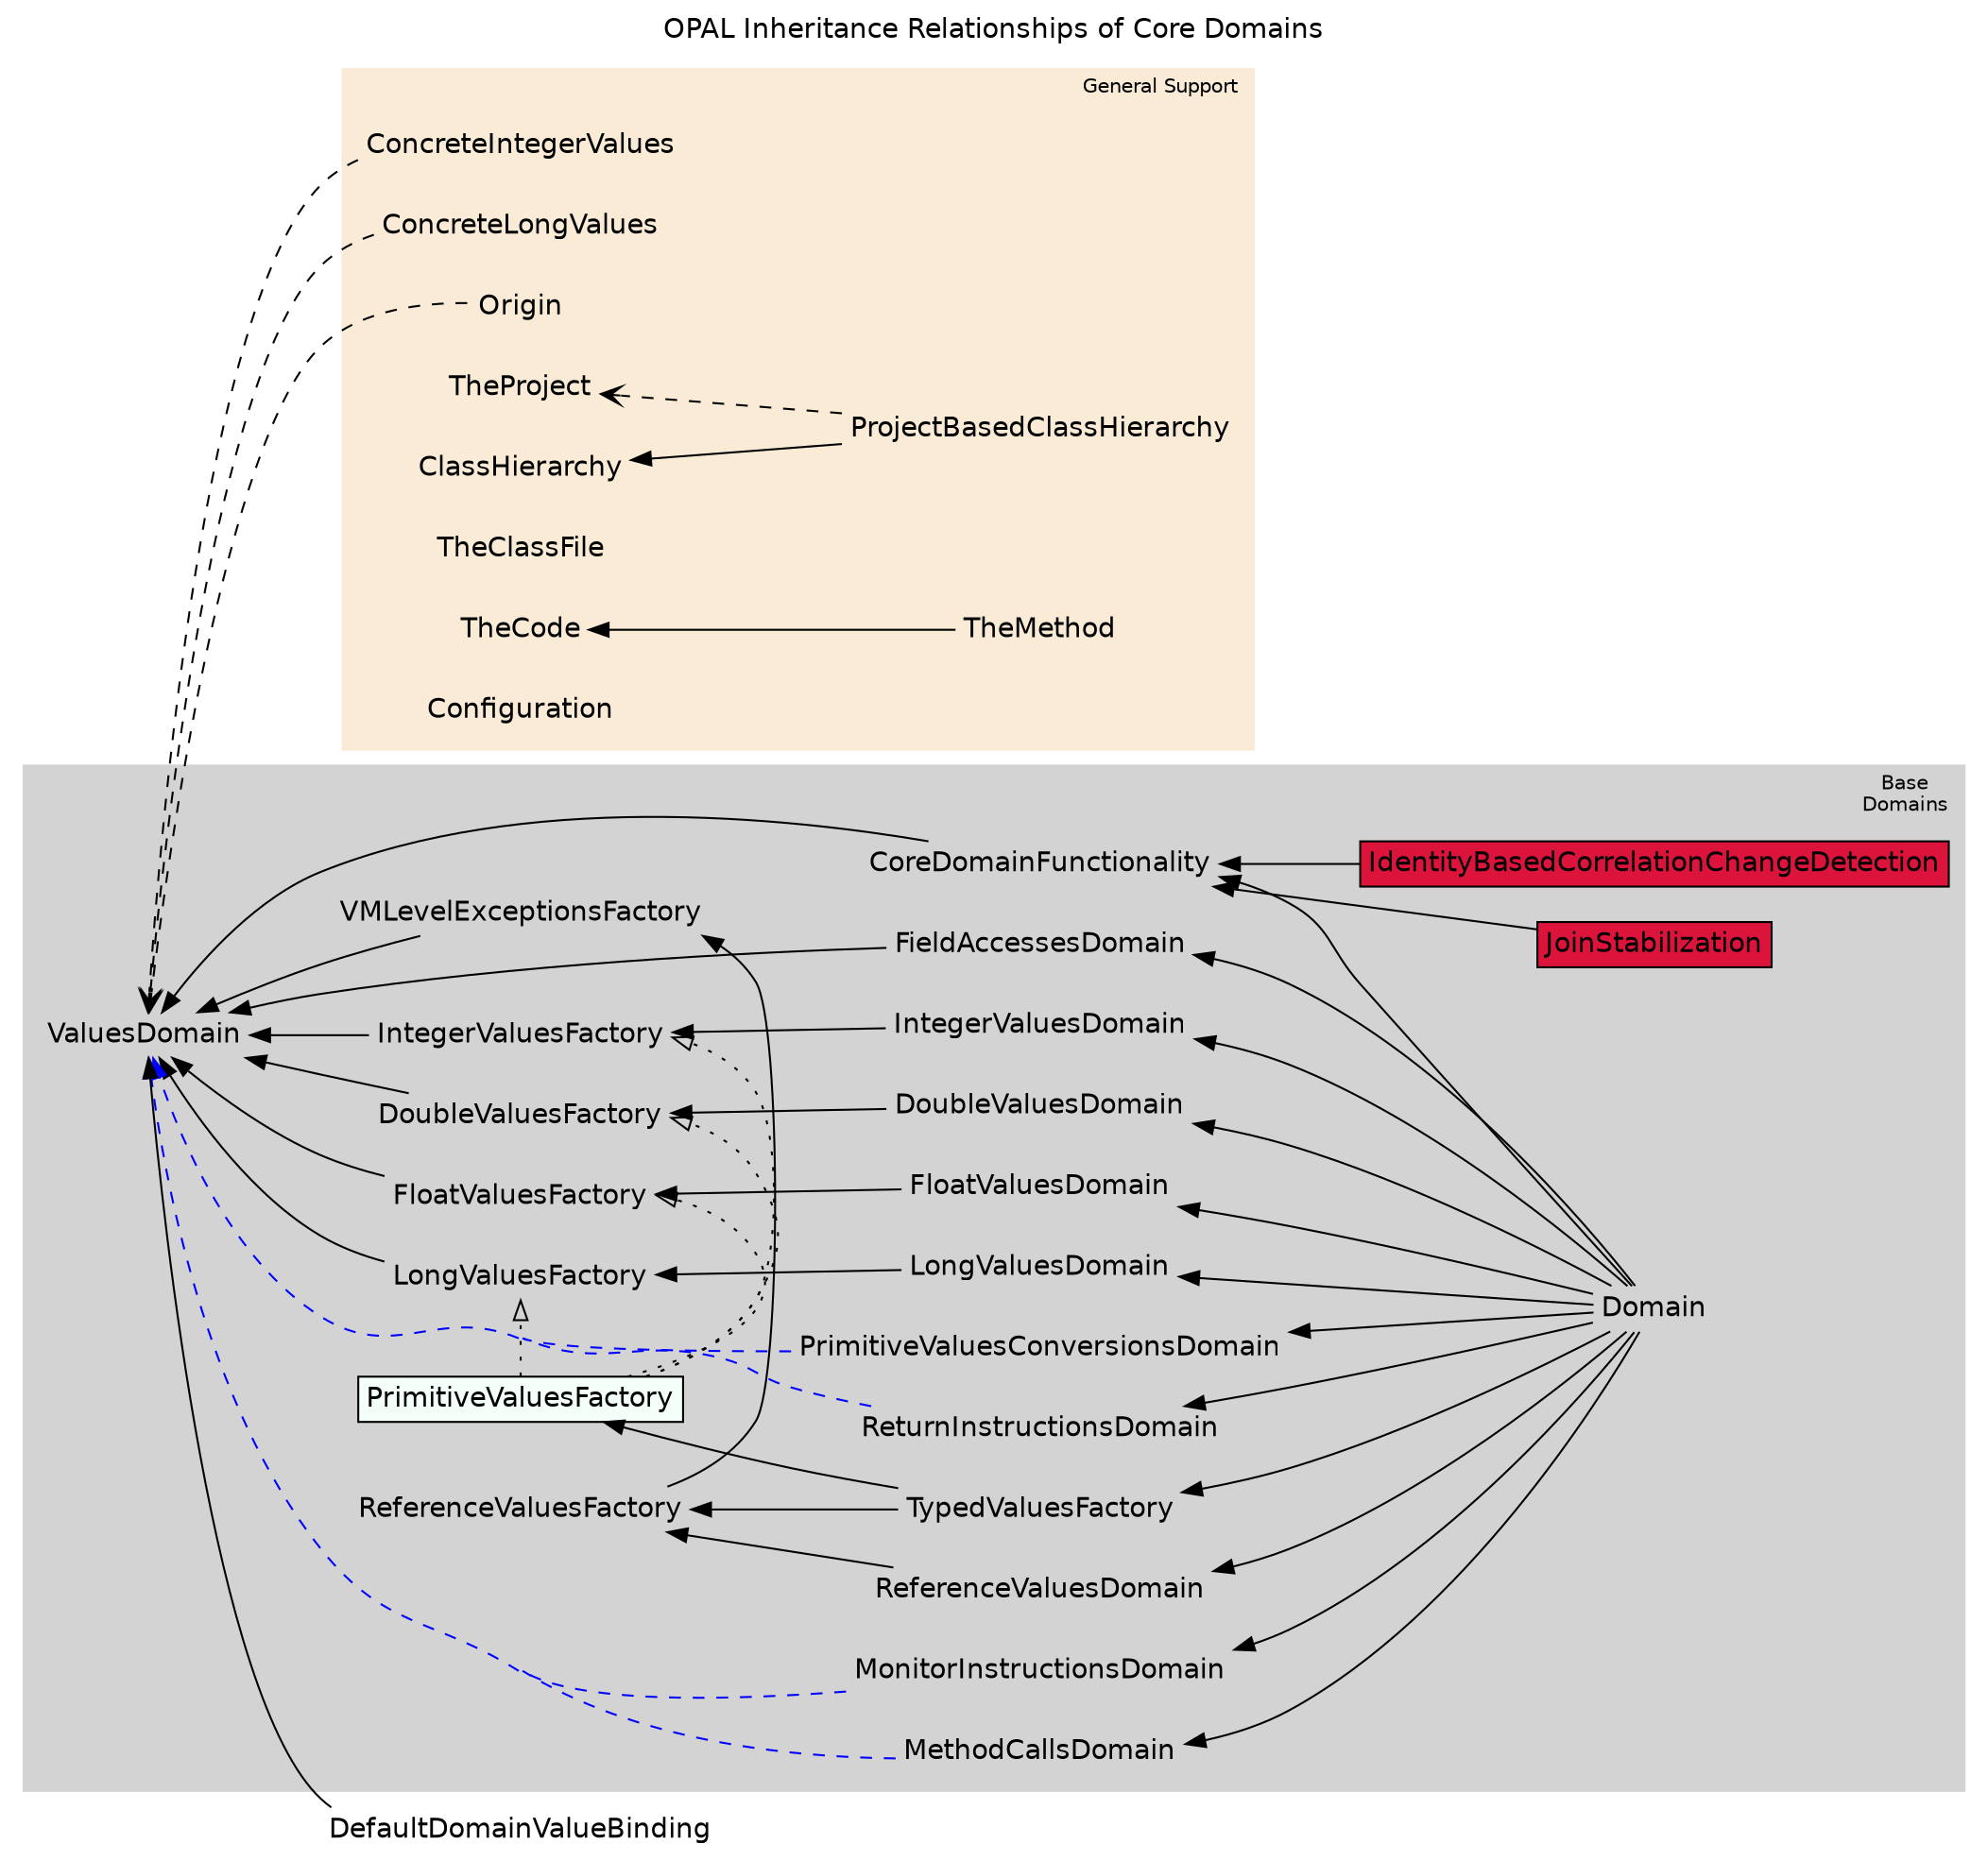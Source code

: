 digraph OPALDomains {
	compound=true;
	concentrate=true;
	fontname=Helvetica;
	dpi=50;
	node [fontname=Helvetica,shape=plaintext,margin="0.05,0.05",height=0];
	edge [fontname=Helvetica];

	rankdir = RL;

	subgraph cluster_base_domains {
		style=filled;
    color=lightgrey;
		fontsize=10;

		//{rank=sink; CoreDomain;}
		//{rank=source; Domain;}
		IntegerValuesDomain -> IntegerValuesFactory -> ValuesDomain;
		LongValuesDomain -> LongValuesFactory -> ValuesDomain;
		FloatValuesDomain -> FloatValuesFactory -> ValuesDomain;
		DoubleValuesDomain -> DoubleValuesFactory -> ValuesDomain;
		ReferenceValuesDomain -> ReferenceValuesFactory -> VMLevelExceptionsFactory -> ValuesDomain;

		PrimitiveValuesFactory -> IntegerValuesFactory [style=dotted,arrowhead=onormal];
		PrimitiveValuesFactory -> LongValuesFactory [style=dotted,arrowhead=onormal];
		PrimitiveValuesFactory -> FloatValuesFactory [style=dotted,arrowhead=onormal];
		PrimitiveValuesFactory -> DoubleValuesFactory [style=dotted,arrowhead=onormal];
		PrimitiveValuesFactory [style=filled,fillcolor=mintcream,shape=rectangle];

		JoinStabilization -> CoreDomainFunctionality;
		JoinStabilization [style=filled,fillcolor=crimson,shape=rectangle];

		IdentityBasedCorrelationChangeDetection -> CoreDomainFunctionality;
		IdentityBasedCorrelationChangeDetection [style=filled,fillcolor=crimson,shape=rectangle];

		Domain -> IntegerValuesDomain;
		Domain -> LongValuesDomain;
		Domain -> FloatValuesDomain;
		Domain -> DoubleValuesDomain;
		Domain -> ReferenceValuesDomain;
		Domain -> FieldAccessesDomain -> ValuesDomain;
		Domain -> MethodCallsDomain;
		MethodCallsDomain -> ValuesDomain [style=dashed,color=blue];
		Domain -> MonitorInstructionsDomain;
		MonitorInstructionsDomain -> ValuesDomain [style=dashed,color=blue];
		Domain -> ReturnInstructionsDomain;
		ReturnInstructionsDomain -> ValuesDomain [style=dashed,color=blue];
		Domain -> PrimitiveValuesConversionsDomain;
		PrimitiveValuesConversionsDomain -> ValuesDomain [style=dashed,color=blue];
		Domain -> TypedValuesFactory -> { PrimitiveValuesFactory; ReferenceValuesFactory;};
		Domain -> CoreDomainFunctionality -> ValuesDomain;

		{rank=same;
			MethodCallsDomain;
			FieldAccessesDomain;
			MonitorInstructionsDomain;
			ReturnInstructionsDomain;
			PrimitiveValuesConversionsDomain;
			ReferenceValuesDomain;
			IntegerValuesDomain;
			LongValuesDomain;
			FloatValuesDomain;
			DoubleValuesDomain;
		}
		{rank=same;
			ReferenceValuesFactory;
			VMLevelExceptionsFactory;
			PrimitiveValuesFactory;
			IntegerValuesFactory;
			LongValuesFactory;
			FloatValuesFactory;
			DoubleValuesFactory;
		}
	  {rank=same;
			IdentityBasedCorrelationChangeDetection;
			JoinStabilization;
		}

		label="Base\nDomains";
		labeljust=l;
	}

	subgraph cluster_helper_domains {
		style=filled;
		color=antiquewhite;
		fontsize=10;

		ConcreteIntegerValues -> ValuesDomain [style=dashed,arrowhead=vee];
		ConcreteLongValues -> ValuesDomain [style=dashed,arrowhead=vee];
		Origin -> ValuesDomain [style=dashed,arrowhead=vee];
		ProjectBasedClassHierarchy -> ClassHierarchy;
		ProjectBasedClassHierarchy -> TheProject [style=dashed,arrowhead=vee];
		TheProject;
		TheClassFile;
		TheMethod -> TheCode ;
		Configuration;

	{rank=same;
		TheCode;
		TheClassFile;
		Origin;
		ClassHierarchy;
		TheProject;
		ConcreteIntegerValues;
		ConcreteLongValues;
		Configuration;
	}

		label="General Support";
		labeljust=l;
	}

	subgraph l0_domains {

	}

	DefaultDomainValueBinding -> ValuesDomain;

	label = "OPAL Inheritance Relationships of Core Domains";
	labelloc = "t";
 }
